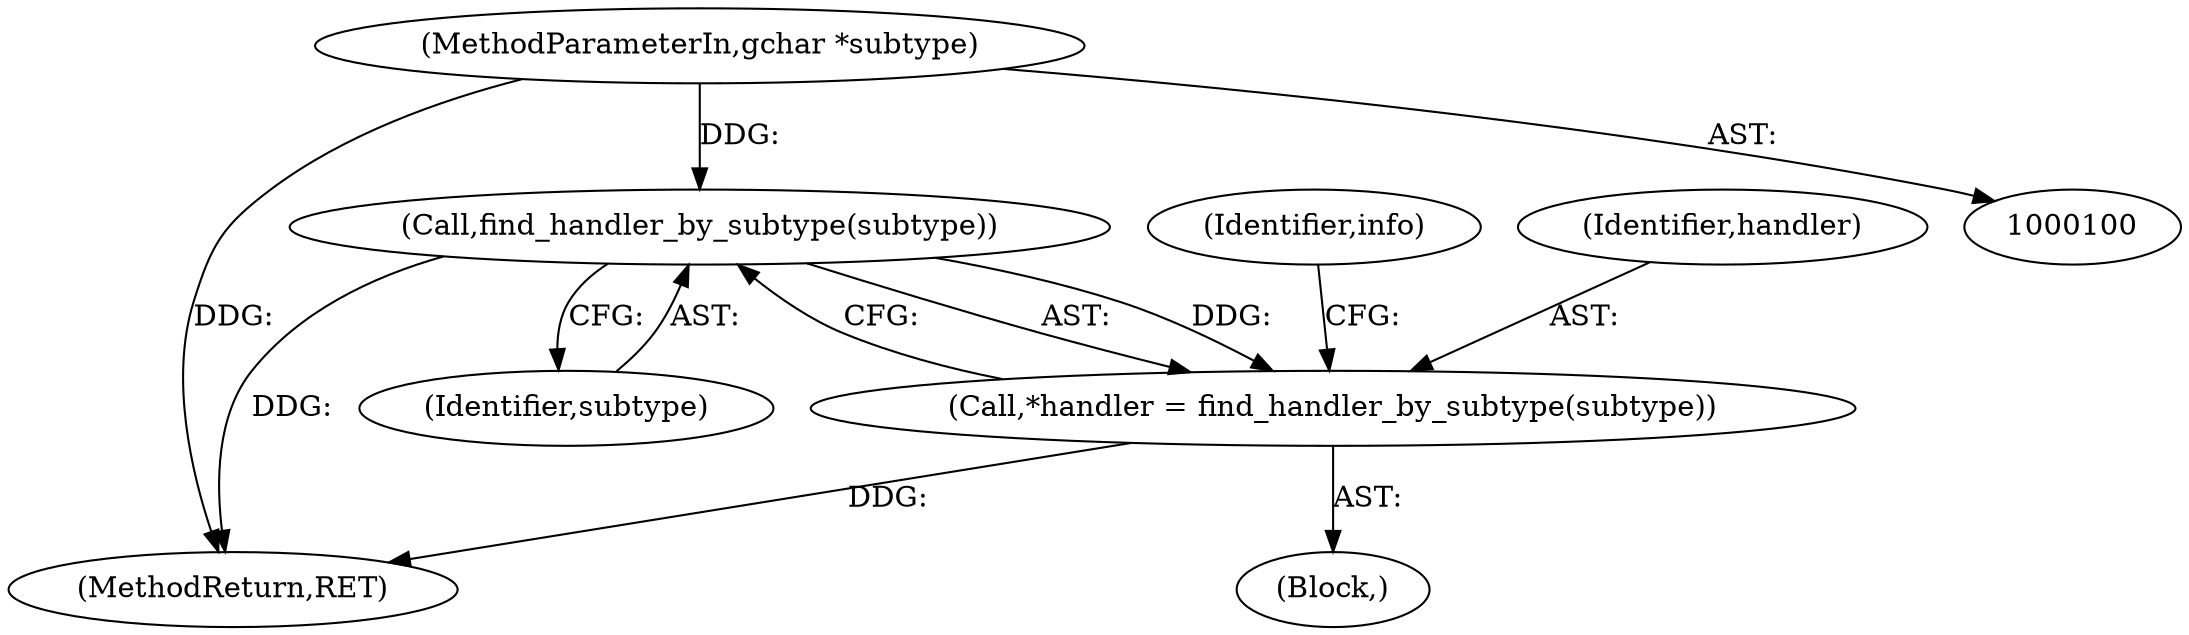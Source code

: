 digraph "0_tcmu-runner_e2d953050766ac538615a811c64b34358614edce@pointer" {
"1000109" [label="(Call,find_handler_by_subtype(subtype))"];
"1000103" [label="(MethodParameterIn,gchar *subtype)"];
"1000107" [label="(Call,*handler = find_handler_by_subtype(subtype))"];
"1000152" [label="(MethodReturn,RET)"];
"1000107" [label="(Call,*handler = find_handler_by_subtype(subtype))"];
"1000109" [label="(Call,find_handler_by_subtype(subtype))"];
"1000110" [label="(Identifier,subtype)"];
"1000105" [label="(Block,)"];
"1000113" [label="(Identifier,info)"];
"1000103" [label="(MethodParameterIn,gchar *subtype)"];
"1000108" [label="(Identifier,handler)"];
"1000109" -> "1000107"  [label="AST: "];
"1000109" -> "1000110"  [label="CFG: "];
"1000110" -> "1000109"  [label="AST: "];
"1000107" -> "1000109"  [label="CFG: "];
"1000109" -> "1000152"  [label="DDG: "];
"1000109" -> "1000107"  [label="DDG: "];
"1000103" -> "1000109"  [label="DDG: "];
"1000103" -> "1000100"  [label="AST: "];
"1000103" -> "1000152"  [label="DDG: "];
"1000107" -> "1000105"  [label="AST: "];
"1000108" -> "1000107"  [label="AST: "];
"1000113" -> "1000107"  [label="CFG: "];
"1000107" -> "1000152"  [label="DDG: "];
}
